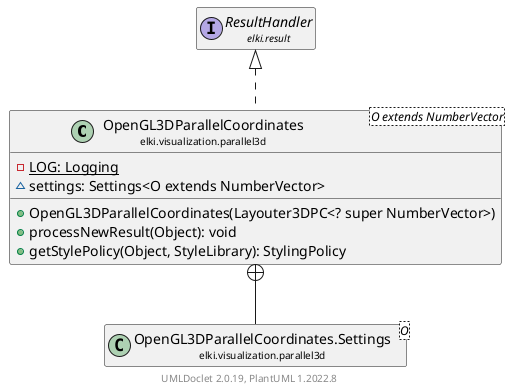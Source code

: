 @startuml
    remove .*\.(Instance|Par|Parameterizer|Factory)$
    set namespaceSeparator none
    hide empty fields
    hide empty methods

    class "<size:14>OpenGL3DParallelCoordinates\n<size:10>elki.visualization.parallel3d" as elki.visualization.parallel3d.OpenGL3DParallelCoordinates<O extends NumberVector> [[OpenGL3DParallelCoordinates.html]] {
        {static} -LOG: Logging
        ~settings: Settings<O extends NumberVector>
        +OpenGL3DParallelCoordinates(Layouter3DPC<? super NumberVector>)
        +processNewResult(Object): void
        +getStylePolicy(Object, StyleLibrary): StylingPolicy
    }

    interface "<size:14>ResultHandler\n<size:10>elki.result" as elki.result.ResultHandler [[../../result/ResultHandler.html]]
    class "<size:14>OpenGL3DParallelCoordinates.Settings\n<size:10>elki.visualization.parallel3d" as elki.visualization.parallel3d.OpenGL3DParallelCoordinates.Settings<O> [[OpenGL3DParallelCoordinates.Settings.html]]
    class "<size:14>OpenGL3DParallelCoordinates.Instance\n<size:10>elki.visualization.parallel3d" as elki.visualization.parallel3d.OpenGL3DParallelCoordinates.Instance<O extends NumberVector> [[OpenGL3DParallelCoordinates.Instance.html]]
    class "<size:14>OpenGL3DParallelCoordinates.Par\n<size:10>elki.visualization.parallel3d" as elki.visualization.parallel3d.OpenGL3DParallelCoordinates.Par<O extends NumberVector>

    elki.result.ResultHandler <|.. elki.visualization.parallel3d.OpenGL3DParallelCoordinates
    elki.visualization.parallel3d.OpenGL3DParallelCoordinates +-- elki.visualization.parallel3d.OpenGL3DParallelCoordinates.Settings
    elki.visualization.parallel3d.OpenGL3DParallelCoordinates +-- elki.visualization.parallel3d.OpenGL3DParallelCoordinates.Instance
    elki.visualization.parallel3d.OpenGL3DParallelCoordinates +-- elki.visualization.parallel3d.OpenGL3DParallelCoordinates.Par

    center footer UMLDoclet 2.0.19, PlantUML 1.2022.8
@enduml
